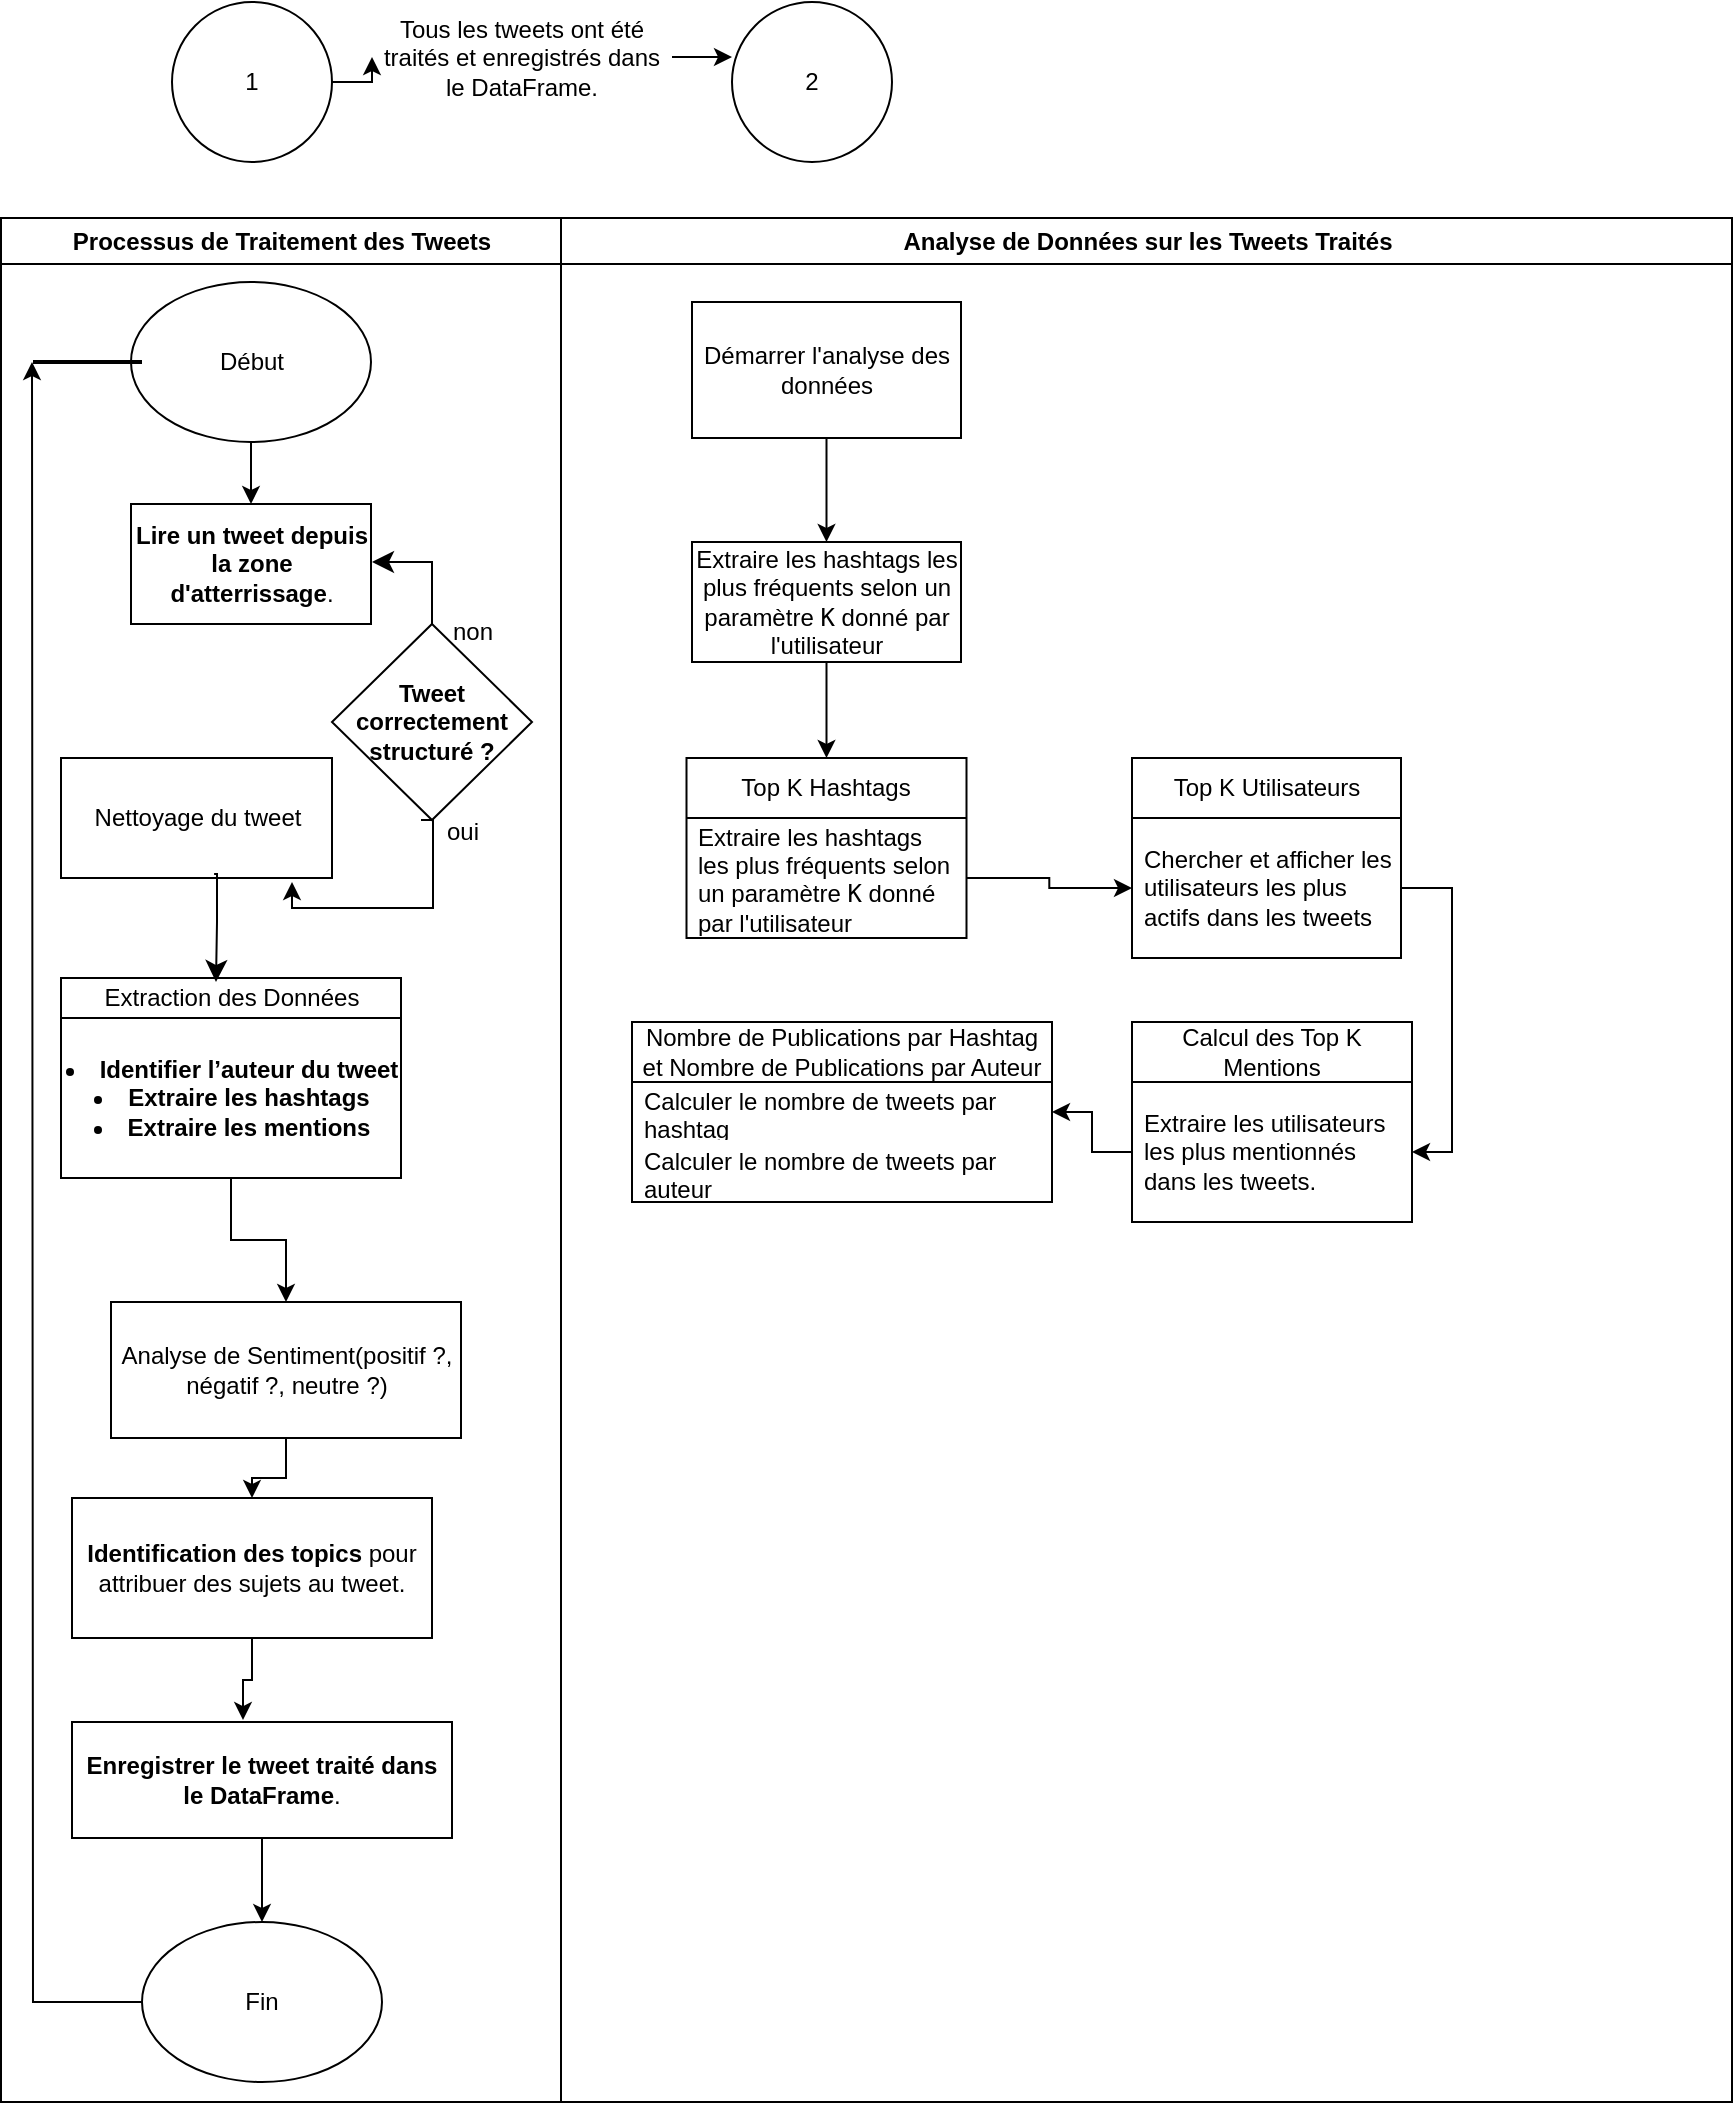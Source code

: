 <mxfile version="24.8.3">
  <diagram name="Page-1" id="e7e014a7-5840-1c2e-5031-d8a46d1fe8dd">
    <mxGraphModel dx="1195" dy="650" grid="1" gridSize="10" guides="1" tooltips="1" connect="1" arrows="1" fold="1" page="1" pageScale="1" pageWidth="1169" pageHeight="826" background="none" math="0" shadow="0">
      <root>
        <mxCell id="0" />
        <mxCell id="1" parent="0" />
        <mxCell id="2" value="Processus de Traitement des Tweets" style="swimlane;whiteSpace=wrap" parent="1" vertex="1">
          <mxGeometry x="164.5" y="128" width="280" height="942" as="geometry" />
        </mxCell>
        <mxCell id="obNz4sW9q6NuTTQlPOyx-42" style="edgeStyle=orthogonalEdgeStyle;rounded=0;orthogonalLoop=1;jettySize=auto;html=1;exitX=0;exitY=0.3;exitDx=0;exitDy=0;exitPerimeter=0;" edge="1" parent="2" source="obNz4sW9q6NuTTQlPOyx-46">
          <mxGeometry relative="1" as="geometry">
            <mxPoint x="215.5" y="322" as="sourcePoint" />
            <mxPoint x="145.5" y="332" as="targetPoint" />
            <Array as="points">
              <mxPoint x="216" y="345" />
              <mxPoint x="146" y="345" />
            </Array>
          </mxGeometry>
        </mxCell>
        <mxCell id="obNz4sW9q6NuTTQlPOyx-60" style="edgeStyle=orthogonalEdgeStyle;rounded=0;orthogonalLoop=1;jettySize=auto;html=1;exitX=0.5;exitY=1;exitDx=0;exitDy=0;entryX=0.5;entryY=0;entryDx=0;entryDy=0;" edge="1" parent="2" source="obNz4sW9q6NuTTQlPOyx-41" target="obNz4sW9q6NuTTQlPOyx-43">
          <mxGeometry relative="1" as="geometry" />
        </mxCell>
        <mxCell id="obNz4sW9q6NuTTQlPOyx-41" value="Début" style="ellipse;whiteSpace=wrap;html=1;" vertex="1" parent="2">
          <mxGeometry x="65" y="32" width="120" height="80" as="geometry" />
        </mxCell>
        <mxCell id="obNz4sW9q6NuTTQlPOyx-43" value="&lt;strong&gt;Lire un tweet depuis la zone d&#39;atterrissage&lt;/strong&gt;." style="rounded=0;whiteSpace=wrap;html=1;" vertex="1" parent="2">
          <mxGeometry x="65" y="143" width="120" height="60" as="geometry" />
        </mxCell>
        <mxCell id="obNz4sW9q6NuTTQlPOyx-44" value="&lt;strong&gt;Tweet correctement structuré ?&lt;/strong&gt;" style="rhombus;whiteSpace=wrap;html=1;" vertex="1" parent="2">
          <mxGeometry x="165.5" y="203" width="100" height="98" as="geometry" />
        </mxCell>
        <mxCell id="obNz4sW9q6NuTTQlPOyx-45" value="Nettoyage du tweet" style="rounded=0;whiteSpace=wrap;html=1;" vertex="1" parent="2">
          <mxGeometry x="30" y="270" width="135.5" height="60" as="geometry" />
        </mxCell>
        <mxCell id="obNz4sW9q6NuTTQlPOyx-46" value="oui" style="text;html=1;align=center;verticalAlign=middle;resizable=0;points=[];autosize=1;strokeColor=none;fillColor=none;" vertex="1" parent="2">
          <mxGeometry x="210" y="292" width="40" height="30" as="geometry" />
        </mxCell>
        <mxCell id="obNz4sW9q6NuTTQlPOyx-47" value="" style="edgeStyle=elbowEdgeStyle;elbow=vertical;endArrow=classic;html=1;curved=0;rounded=0;endSize=8;startSize=8;exitX=0.5;exitY=0;exitDx=0;exitDy=0;" edge="1" parent="2" source="obNz4sW9q6NuTTQlPOyx-44">
          <mxGeometry width="50" height="50" relative="1" as="geometry">
            <mxPoint x="215.5" y="212" as="sourcePoint" />
            <mxPoint x="185.5" y="172" as="targetPoint" />
            <Array as="points">
              <mxPoint x="226" y="172" />
            </Array>
          </mxGeometry>
        </mxCell>
        <mxCell id="obNz4sW9q6NuTTQlPOyx-48" value="non" style="text;html=1;align=center;verticalAlign=middle;resizable=0;points=[];autosize=1;strokeColor=none;fillColor=none;" vertex="1" parent="2">
          <mxGeometry x="215.5" y="192" width="40" height="30" as="geometry" />
        </mxCell>
        <mxCell id="obNz4sW9q6NuTTQlPOyx-50" value="Extraction des Données" style="rounded=0;whiteSpace=wrap;html=1;" vertex="1" parent="2">
          <mxGeometry x="30" y="380" width="170" height="20" as="geometry" />
        </mxCell>
        <mxCell id="obNz4sW9q6NuTTQlPOyx-52" value="" style="edgeStyle=segmentEdgeStyle;endArrow=classic;html=1;curved=0;rounded=0;endSize=8;startSize=8;exitX=0.565;exitY=0.967;exitDx=0;exitDy=0;exitPerimeter=0;" edge="1" parent="2" source="obNz4sW9q6NuTTQlPOyx-45">
          <mxGeometry width="50" height="50" relative="1" as="geometry">
            <mxPoint x="87.5" y="342" as="sourcePoint" />
            <mxPoint x="107.5" y="382" as="targetPoint" />
            <Array as="points">
              <mxPoint x="108" y="328" />
              <mxPoint x="108" y="352" />
            </Array>
          </mxGeometry>
        </mxCell>
        <mxCell id="obNz4sW9q6NuTTQlPOyx-59" style="edgeStyle=orthogonalEdgeStyle;rounded=0;orthogonalLoop=1;jettySize=auto;html=1;exitX=0.5;exitY=1;exitDx=0;exitDy=0;entryX=0.5;entryY=0;entryDx=0;entryDy=0;" edge="1" parent="2" source="obNz4sW9q6NuTTQlPOyx-55" target="obNz4sW9q6NuTTQlPOyx-56">
          <mxGeometry relative="1" as="geometry" />
        </mxCell>
        <mxCell id="obNz4sW9q6NuTTQlPOyx-55" value="&lt;li&gt;&lt;strong&gt;Identifier l’auteur du tweet&lt;/strong&gt;&lt;/li&gt;&lt;li&gt;&lt;strong&gt;Extraire les hashtags&lt;/strong&gt;&lt;/li&gt;&lt;li&gt;&lt;strong&gt;Extraire les mentions&lt;/strong&gt;&lt;/li&gt;" style="rounded=0;whiteSpace=wrap;html=1;" vertex="1" parent="2">
          <mxGeometry x="30" y="400" width="170" height="80" as="geometry" />
        </mxCell>
        <mxCell id="obNz4sW9q6NuTTQlPOyx-62" style="edgeStyle=orthogonalEdgeStyle;rounded=0;orthogonalLoop=1;jettySize=auto;html=1;entryX=0.5;entryY=0;entryDx=0;entryDy=0;" edge="1" parent="2" source="obNz4sW9q6NuTTQlPOyx-56" target="obNz4sW9q6NuTTQlPOyx-61">
          <mxGeometry relative="1" as="geometry" />
        </mxCell>
        <mxCell id="obNz4sW9q6NuTTQlPOyx-56" value="Analyse de Sentiment(positif ?, négatif ?, neutre ?)" style="rounded=0;whiteSpace=wrap;html=1;" vertex="1" parent="2">
          <mxGeometry x="55" y="542" width="175" height="68" as="geometry" />
        </mxCell>
        <mxCell id="obNz4sW9q6NuTTQlPOyx-61" value="&lt;strong&gt;Identification des topics&lt;/strong&gt; pour attribuer des sujets au tweet." style="rounded=0;whiteSpace=wrap;html=1;" vertex="1" parent="2">
          <mxGeometry x="35.5" y="640" width="180" height="70" as="geometry" />
        </mxCell>
        <mxCell id="obNz4sW9q6NuTTQlPOyx-76" style="edgeStyle=orthogonalEdgeStyle;rounded=0;orthogonalLoop=1;jettySize=auto;html=1;entryX=0.5;entryY=0;entryDx=0;entryDy=0;" edge="1" parent="2" source="obNz4sW9q6NuTTQlPOyx-63" target="obNz4sW9q6NuTTQlPOyx-67">
          <mxGeometry relative="1" as="geometry" />
        </mxCell>
        <mxCell id="obNz4sW9q6NuTTQlPOyx-63" value="&lt;strong&gt;Enregistrer le tweet traité dans le DataFrame&lt;/strong&gt;." style="rounded=0;whiteSpace=wrap;html=1;" vertex="1" parent="2">
          <mxGeometry x="35.5" y="752" width="190" height="58" as="geometry" />
        </mxCell>
        <mxCell id="obNz4sW9q6NuTTQlPOyx-65" style="edgeStyle=orthogonalEdgeStyle;rounded=0;orthogonalLoop=1;jettySize=auto;html=1;entryX=0.45;entryY=-0.017;entryDx=0;entryDy=0;entryPerimeter=0;" edge="1" parent="2" source="obNz4sW9q6NuTTQlPOyx-61" target="obNz4sW9q6NuTTQlPOyx-63">
          <mxGeometry relative="1" as="geometry" />
        </mxCell>
        <mxCell id="obNz4sW9q6NuTTQlPOyx-68" style="edgeStyle=orthogonalEdgeStyle;rounded=0;orthogonalLoop=1;jettySize=auto;html=1;" edge="1" parent="2" source="obNz4sW9q6NuTTQlPOyx-67">
          <mxGeometry relative="1" as="geometry">
            <mxPoint x="15.5" y="72" as="targetPoint" />
          </mxGeometry>
        </mxCell>
        <mxCell id="obNz4sW9q6NuTTQlPOyx-67" value="Fin" style="ellipse;whiteSpace=wrap;html=1;" vertex="1" parent="2">
          <mxGeometry x="70.5" y="852" width="120" height="80" as="geometry" />
        </mxCell>
        <mxCell id="obNz4sW9q6NuTTQlPOyx-72" value="" style="line;strokeWidth=2;html=1;" vertex="1" parent="2">
          <mxGeometry x="16" y="67" width="54.5" height="10" as="geometry" />
        </mxCell>
        <mxCell id="3" value="Analyse de Données sur les Tweets Traités" style="swimlane;whiteSpace=wrap" parent="1" vertex="1">
          <mxGeometry x="444.5" y="128" width="585.5" height="942" as="geometry" />
        </mxCell>
        <mxCell id="obNz4sW9q6NuTTQlPOyx-83" style="edgeStyle=orthogonalEdgeStyle;rounded=0;orthogonalLoop=1;jettySize=auto;html=1;exitX=0.5;exitY=1;exitDx=0;exitDy=0;entryX=0.5;entryY=0;entryDx=0;entryDy=0;" edge="1" parent="3" source="obNz4sW9q6NuTTQlPOyx-75" target="obNz4sW9q6NuTTQlPOyx-82">
          <mxGeometry relative="1" as="geometry" />
        </mxCell>
        <mxCell id="obNz4sW9q6NuTTQlPOyx-75" value="Démarrer l&#39;analyse des données" style="rounded=0;whiteSpace=wrap;html=1;" vertex="1" parent="3">
          <mxGeometry x="65.5" y="42" width="134.5" height="68" as="geometry" />
        </mxCell>
        <mxCell id="obNz4sW9q6NuTTQlPOyx-88" style="edgeStyle=orthogonalEdgeStyle;rounded=0;orthogonalLoop=1;jettySize=auto;html=1;exitX=0.5;exitY=1;exitDx=0;exitDy=0;entryX=0.5;entryY=0;entryDx=0;entryDy=0;" edge="1" parent="3" source="obNz4sW9q6NuTTQlPOyx-82" target="obNz4sW9q6NuTTQlPOyx-84">
          <mxGeometry relative="1" as="geometry" />
        </mxCell>
        <mxCell id="obNz4sW9q6NuTTQlPOyx-82" value="Extraire les hashtags les plus fréquents selon un paramètre &lt;code&gt;K&lt;/code&gt; donné par l&#39;utilisateur" style="rounded=0;whiteSpace=wrap;html=1;" vertex="1" parent="3">
          <mxGeometry x="65.5" y="162" width="134.5" height="60" as="geometry" />
        </mxCell>
        <mxCell id="obNz4sW9q6NuTTQlPOyx-84" value="Top K Hashtags" style="swimlane;fontStyle=0;childLayout=stackLayout;horizontal=1;startSize=30;horizontalStack=0;resizeParent=1;resizeParentMax=0;resizeLast=0;collapsible=1;marginBottom=0;whiteSpace=wrap;html=1;" vertex="1" parent="3">
          <mxGeometry x="62.75" y="270" width="140" height="90" as="geometry">
            <mxRectangle x="62.75" y="270" width="130" height="30" as="alternateBounds" />
          </mxGeometry>
        </mxCell>
        <mxCell id="obNz4sW9q6NuTTQlPOyx-85" value="&lt;span style=&quot;text-align: center;&quot;&gt;Extraire les hashtags les plus fréquents selon un paramètre&amp;nbsp;&lt;/span&gt;&lt;code style=&quot;text-align: center;&quot;&gt;K&lt;/code&gt;&lt;span style=&quot;text-align: center;&quot;&gt;&amp;nbsp;donné par l&#39;utilisateur&lt;/span&gt;" style="text;strokeColor=none;fillColor=none;align=left;verticalAlign=middle;spacingLeft=4;spacingRight=4;overflow=hidden;points=[[0,0.5],[1,0.5]];portConstraint=eastwest;rotatable=0;whiteSpace=wrap;html=1;" vertex="1" parent="obNz4sW9q6NuTTQlPOyx-84">
          <mxGeometry y="30" width="140" height="60" as="geometry" />
        </mxCell>
        <mxCell id="obNz4sW9q6NuTTQlPOyx-91" value="Top K Utilisateurs" style="swimlane;fontStyle=0;childLayout=stackLayout;horizontal=1;startSize=30;horizontalStack=0;resizeParent=1;resizeParentMax=0;resizeLast=0;collapsible=1;marginBottom=0;whiteSpace=wrap;html=1;" vertex="1" parent="3">
          <mxGeometry x="285.5" y="270" width="134.5" height="100" as="geometry" />
        </mxCell>
        <mxCell id="obNz4sW9q6NuTTQlPOyx-92" value="Chercher et afficher les utilisateurs les plus actifs dans les tweets" style="text;strokeColor=none;fillColor=none;align=left;verticalAlign=middle;spacingLeft=4;spacingRight=4;overflow=hidden;points=[[0,0.5],[1,0.5]];portConstraint=eastwest;rotatable=0;whiteSpace=wrap;html=1;" vertex="1" parent="obNz4sW9q6NuTTQlPOyx-91">
          <mxGeometry y="30" width="134.5" height="70" as="geometry" />
        </mxCell>
        <mxCell id="obNz4sW9q6NuTTQlPOyx-95" style="edgeStyle=orthogonalEdgeStyle;rounded=0;orthogonalLoop=1;jettySize=auto;html=1;exitX=1;exitY=0.5;exitDx=0;exitDy=0;entryX=0;entryY=0.5;entryDx=0;entryDy=0;" edge="1" parent="3" source="obNz4sW9q6NuTTQlPOyx-85" target="obNz4sW9q6NuTTQlPOyx-92">
          <mxGeometry relative="1" as="geometry">
            <mxPoint x="275.5" y="332" as="targetPoint" />
          </mxGeometry>
        </mxCell>
        <mxCell id="obNz4sW9q6NuTTQlPOyx-100" value="Calcul des Top K Mentions" style="swimlane;fontStyle=0;childLayout=stackLayout;horizontal=1;startSize=30;horizontalStack=0;resizeParent=1;resizeParentMax=0;resizeLast=0;collapsible=1;marginBottom=0;whiteSpace=wrap;html=1;" vertex="1" parent="3">
          <mxGeometry x="285.5" y="402" width="140" height="100" as="geometry" />
        </mxCell>
        <mxCell id="obNz4sW9q6NuTTQlPOyx-101" value="Extraire les utilisateurs les plus mentionnés dans les tweets." style="text;strokeColor=none;fillColor=none;align=left;verticalAlign=middle;spacingLeft=4;spacingRight=4;overflow=hidden;points=[[0,0.5],[1,0.5]];portConstraint=eastwest;rotatable=0;whiteSpace=wrap;html=1;" vertex="1" parent="obNz4sW9q6NuTTQlPOyx-100">
          <mxGeometry y="30" width="140" height="70" as="geometry" />
        </mxCell>
        <mxCell id="obNz4sW9q6NuTTQlPOyx-104" style="edgeStyle=orthogonalEdgeStyle;rounded=0;orthogonalLoop=1;jettySize=auto;html=1;exitX=1;exitY=0.5;exitDx=0;exitDy=0;entryX=1;entryY=0.5;entryDx=0;entryDy=0;" edge="1" parent="3" source="obNz4sW9q6NuTTQlPOyx-92" target="obNz4sW9q6NuTTQlPOyx-101">
          <mxGeometry relative="1" as="geometry">
            <mxPoint x="435.5" y="472" as="targetPoint" />
          </mxGeometry>
        </mxCell>
        <mxCell id="obNz4sW9q6NuTTQlPOyx-105" value="Nombre de Publications par Hashtag et&amp;nbsp;Nombre de Publications par Auteur" style="swimlane;fontStyle=0;childLayout=stackLayout;horizontal=1;startSize=30;horizontalStack=0;resizeParent=1;resizeParentMax=0;resizeLast=0;collapsible=1;marginBottom=0;whiteSpace=wrap;html=1;" vertex="1" parent="3">
          <mxGeometry x="35.5" y="402" width="210" height="90" as="geometry" />
        </mxCell>
        <mxCell id="obNz4sW9q6NuTTQlPOyx-106" value="Calculer le nombre de tweets par hashtag" style="text;strokeColor=none;fillColor=none;align=left;verticalAlign=middle;spacingLeft=4;spacingRight=4;overflow=hidden;points=[[0,0.5],[1,0.5]];portConstraint=eastwest;rotatable=0;whiteSpace=wrap;html=1;" vertex="1" parent="obNz4sW9q6NuTTQlPOyx-105">
          <mxGeometry y="30" width="210" height="30" as="geometry" />
        </mxCell>
        <mxCell id="obNz4sW9q6NuTTQlPOyx-107" value="Calculer le nombre de tweets par auteur" style="text;strokeColor=none;fillColor=none;align=left;verticalAlign=middle;spacingLeft=4;spacingRight=4;overflow=hidden;points=[[0,0.5],[1,0.5]];portConstraint=eastwest;rotatable=0;whiteSpace=wrap;html=1;" vertex="1" parent="obNz4sW9q6NuTTQlPOyx-105">
          <mxGeometry y="60" width="210" height="30" as="geometry" />
        </mxCell>
        <mxCell id="obNz4sW9q6NuTTQlPOyx-110" style="edgeStyle=orthogonalEdgeStyle;rounded=0;orthogonalLoop=1;jettySize=auto;html=1;exitX=0;exitY=0.5;exitDx=0;exitDy=0;entryX=1;entryY=0.5;entryDx=0;entryDy=0;" edge="1" parent="3" source="obNz4sW9q6NuTTQlPOyx-101" target="obNz4sW9q6NuTTQlPOyx-106">
          <mxGeometry relative="1" as="geometry" />
        </mxCell>
        <mxCell id="obNz4sW9q6NuTTQlPOyx-79" style="edgeStyle=orthogonalEdgeStyle;rounded=0;orthogonalLoop=1;jettySize=auto;html=1;exitX=1;exitY=0.5;exitDx=0;exitDy=0;" edge="1" parent="1" source="obNz4sW9q6NuTTQlPOyx-77" target="obNz4sW9q6NuTTQlPOyx-80">
          <mxGeometry relative="1" as="geometry">
            <mxPoint x="380" y="60" as="targetPoint" />
          </mxGeometry>
        </mxCell>
        <mxCell id="obNz4sW9q6NuTTQlPOyx-77" value="1" style="ellipse;whiteSpace=wrap;html=1;aspect=fixed;" vertex="1" parent="1">
          <mxGeometry x="250" y="20" width="80" height="80" as="geometry" />
        </mxCell>
        <mxCell id="obNz4sW9q6NuTTQlPOyx-78" value="2" style="ellipse;whiteSpace=wrap;html=1;aspect=fixed;" vertex="1" parent="1">
          <mxGeometry x="530" y="20" width="80" height="80" as="geometry" />
        </mxCell>
        <mxCell id="obNz4sW9q6NuTTQlPOyx-80" value="Tous les tweets ont été traités et enregistrés dans le DataFrame." style="text;html=1;align=center;verticalAlign=middle;whiteSpace=wrap;rounded=0;" vertex="1" parent="1">
          <mxGeometry x="350" y="20" width="150" height="55" as="geometry" />
        </mxCell>
        <mxCell id="obNz4sW9q6NuTTQlPOyx-81" style="edgeStyle=orthogonalEdgeStyle;rounded=0;orthogonalLoop=1;jettySize=auto;html=1;exitX=1;exitY=0.5;exitDx=0;exitDy=0;entryX=0;entryY=0.344;entryDx=0;entryDy=0;entryPerimeter=0;" edge="1" parent="1" source="obNz4sW9q6NuTTQlPOyx-80" target="obNz4sW9q6NuTTQlPOyx-78">
          <mxGeometry relative="1" as="geometry" />
        </mxCell>
      </root>
    </mxGraphModel>
  </diagram>
</mxfile>
